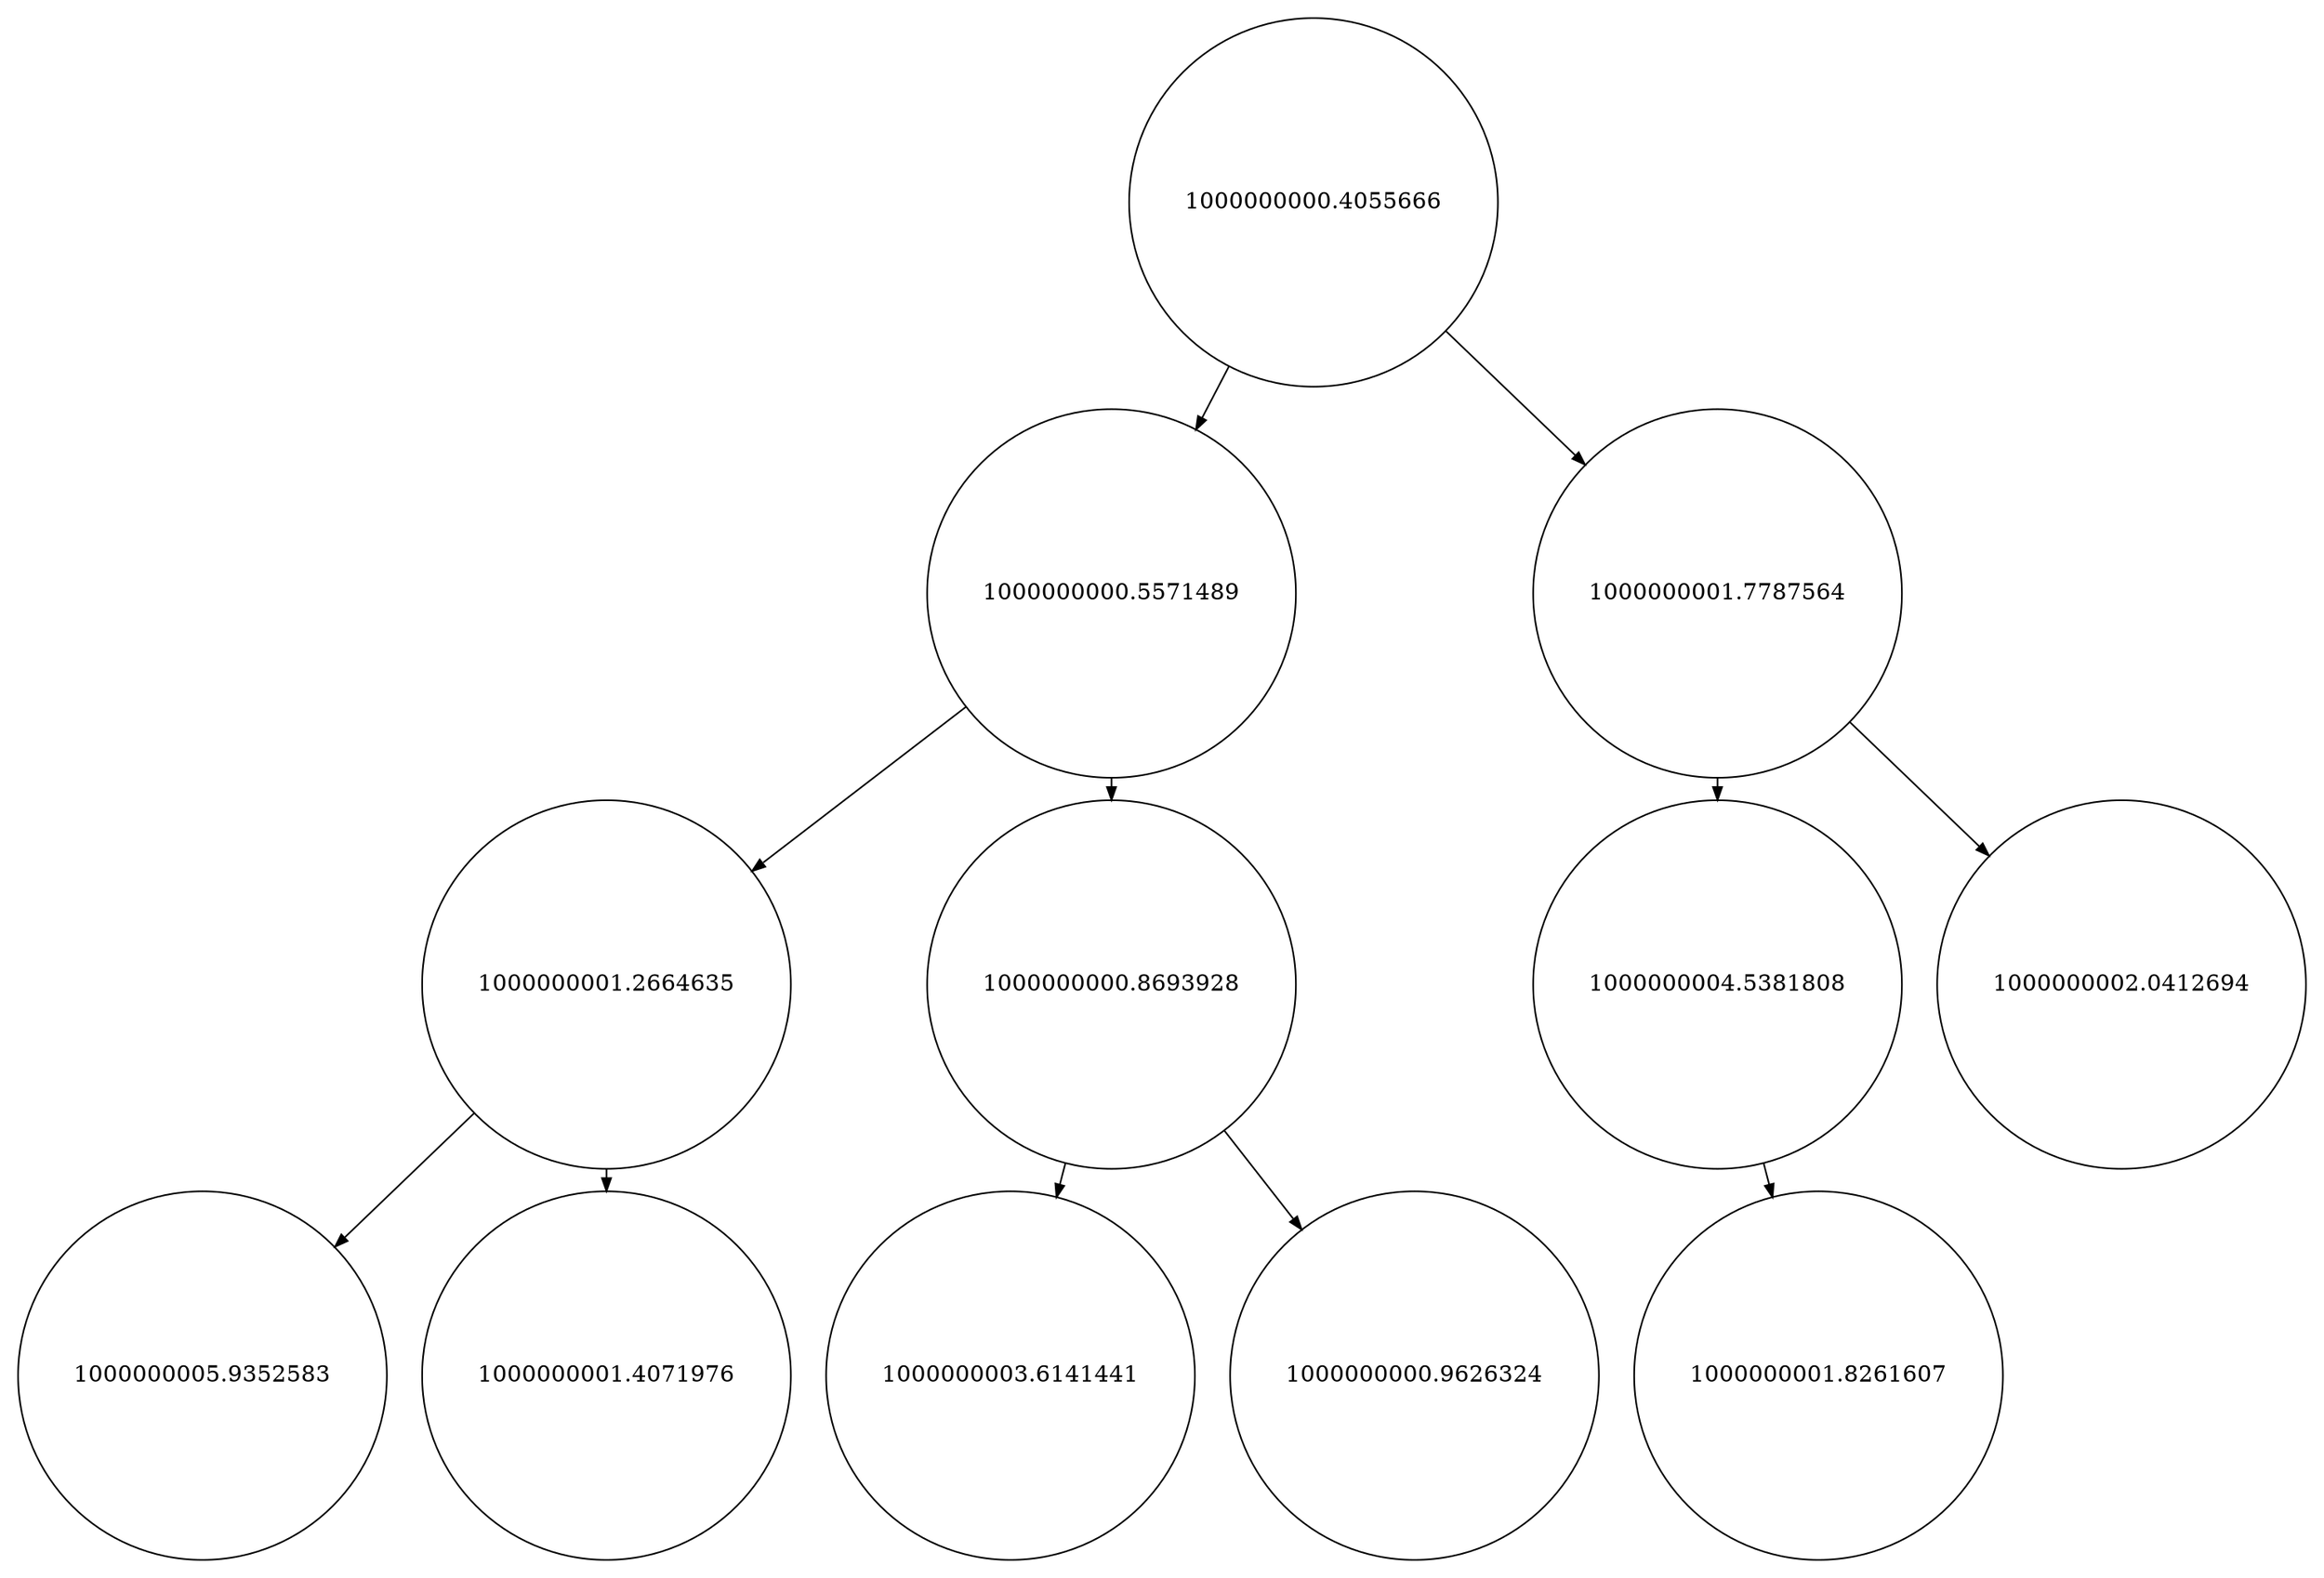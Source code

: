 
    digraph G {
    nodesep=0.3;
    ranksep=0.2;
    margin=0.1;
    node [shape=circle];
    edge [arrowsize=0.8];
    1 -> 2[side=left];
1 -> 3;
2 -> 4[side=left];
2 -> 5;
3 -> 6[side=left];
3 -> 7;
4 -> 8[side=left];
4 -> 9;
5 -> 10[side=left];
5 -> 11;
6 -> 12[side=left];
1[label="1000000000.4055666"]
2[label="1000000000.5571489"]
3[label="1000000001.7787564"]
4[label="1000000001.2664635"]
5[label="1000000000.8693928"]
6[label="1000000004.5381808"]
7[label="1000000002.0412694"]
8[label="1000000005.9352583"]
9[label="1000000001.4071976"]
10[label="1000000003.6141441"]
11[label="1000000000.9626324"]
12[label="1000000001.8261607"]}